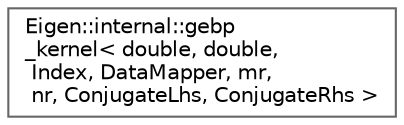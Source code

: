 digraph "Graphical Class Hierarchy"
{
 // LATEX_PDF_SIZE
  bgcolor="transparent";
  edge [fontname=Helvetica,fontsize=10,labelfontname=Helvetica,labelfontsize=10];
  node [fontname=Helvetica,fontsize=10,shape=box,height=0.2,width=0.4];
  rankdir="LR";
  Node0 [id="Node000000",label="Eigen::internal::gebp\l_kernel\< double, double,\l Index, DataMapper, mr,\l nr, ConjugateLhs, ConjugateRhs \>",height=0.2,width=0.4,color="grey40", fillcolor="white", style="filled",URL="$structEigen_1_1internal_1_1gebp__kernel_3_01double_00_01double_00_01Index_00_01DataMapper_00_01m6f15e25bfc5c383af392e6a153e779ff.html",tooltip=" "];
}
